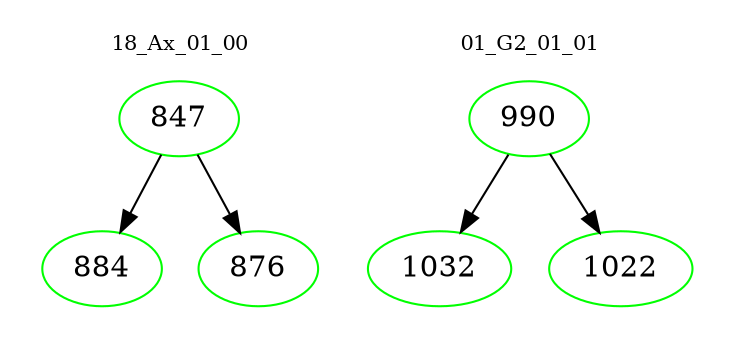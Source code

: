 digraph{
subgraph cluster_0 {
color = white
label = "18_Ax_01_00";
fontsize=10;
T0_847 [label="847", color="green"]
T0_847 -> T0_884 [color="black"]
T0_884 [label="884", color="green"]
T0_847 -> T0_876 [color="black"]
T0_876 [label="876", color="green"]
}
subgraph cluster_1 {
color = white
label = "01_G2_01_01";
fontsize=10;
T1_990 [label="990", color="green"]
T1_990 -> T1_1032 [color="black"]
T1_1032 [label="1032", color="green"]
T1_990 -> T1_1022 [color="black"]
T1_1022 [label="1022", color="green"]
}
}
